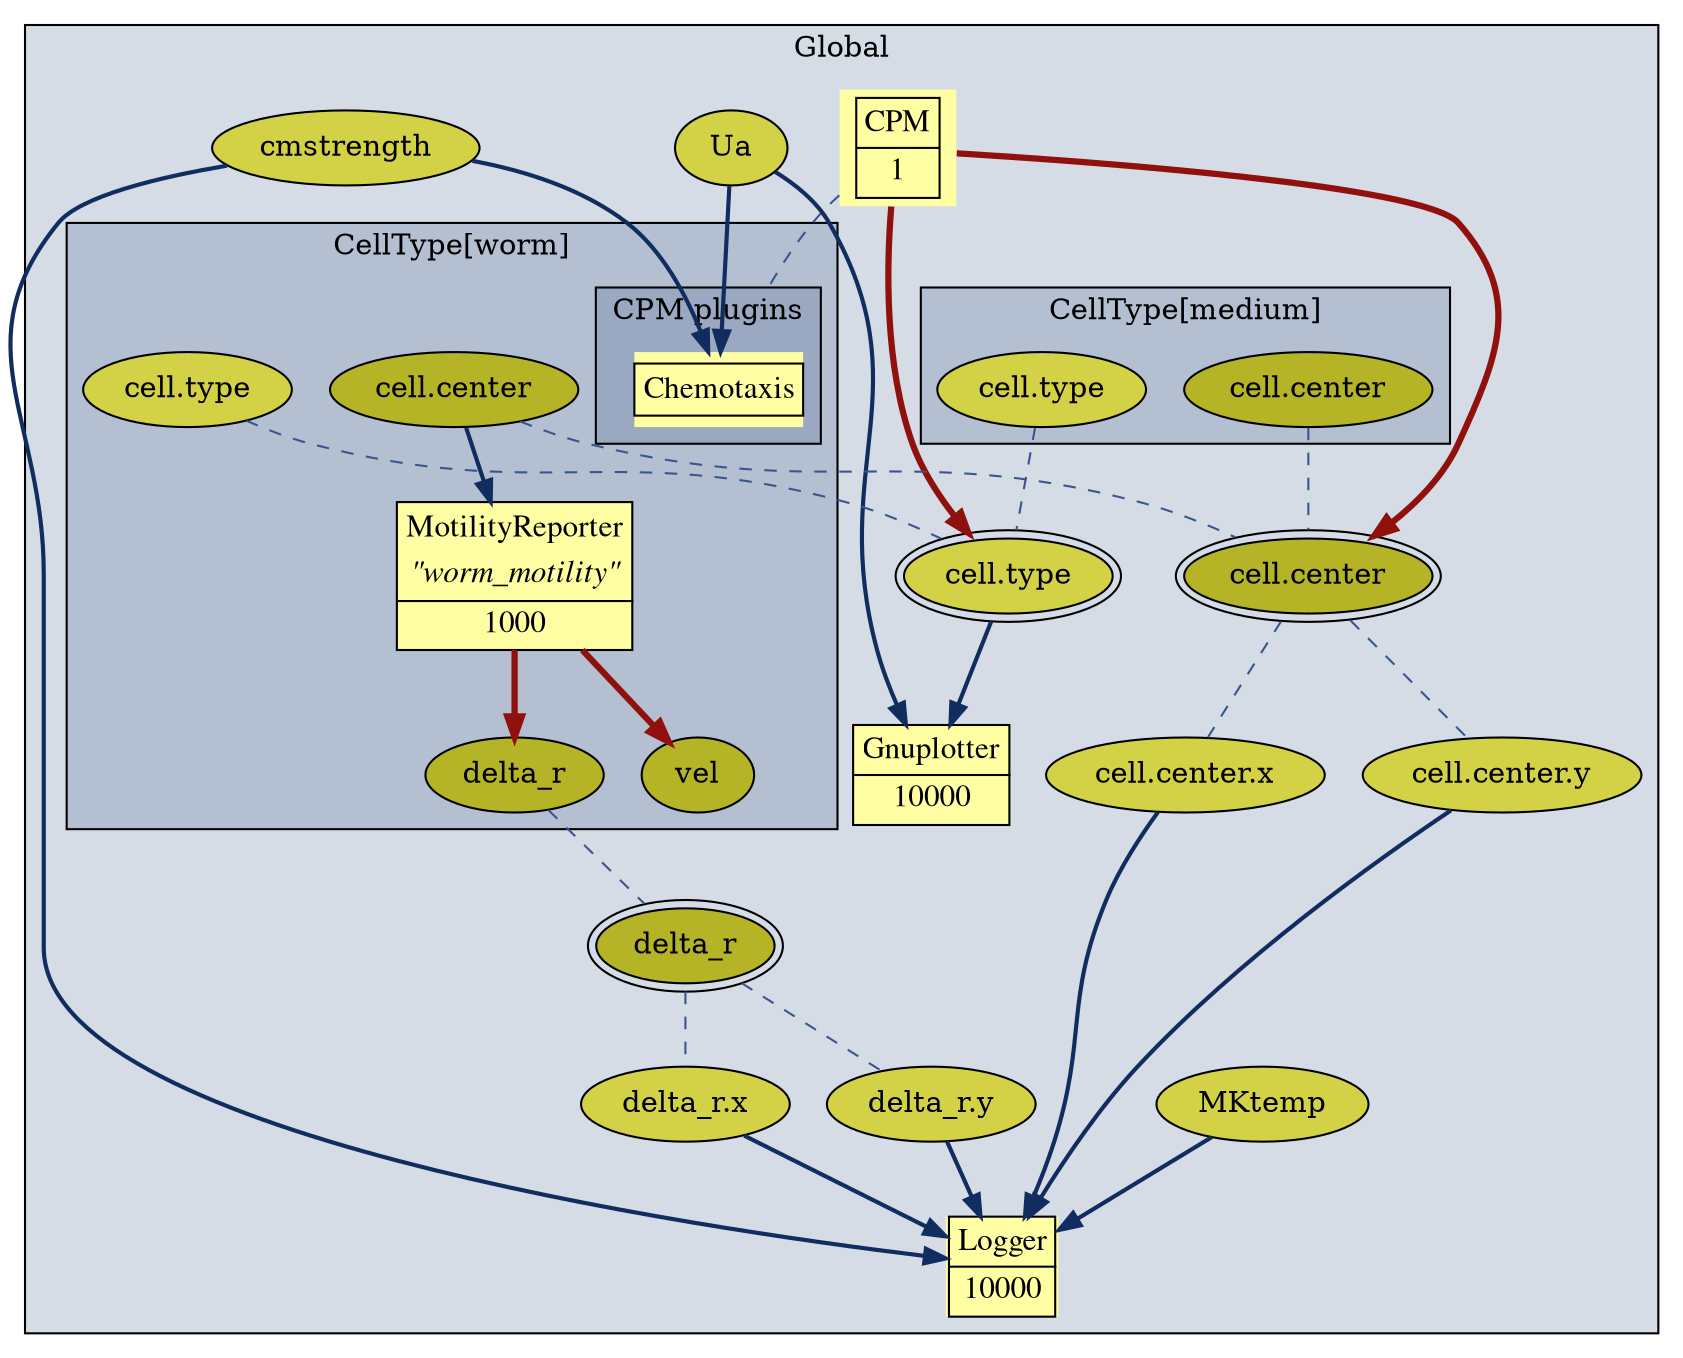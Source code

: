 digraph {
compound=true;
subgraph cluster{
labelloc="t";label="Global";bgcolor="#2341782f"
node[style=filled,fillcolor="#fffea3"]
CPM_0_1 [shape=plaintext, label=<<font face="times" point-size="15"><table cellborder="0" border="1" cellspacing="0" cellpadding="3">  <tr><td>CPM</td></tr><hr/><tr><td>1</td></tr></table></font>>, URL="morph://MorpheusModel/CPM" ]
Gnuplotter_0_10000[ shape=plaintext,  margin="0", label=<<font face="times" point-size="15"><table cellborder="0" border="1" cellspacing="0" cellpadding="3" align="center">
<tr><td>Gnuplotter</td></tr>
<hr/>
<tr><td>10000</td></tr></table></font>>, URL="morph://MorpheusModel/Analysis/Gnuplotter" ]
Logger_0_10000[ shape=plaintext,  margin="0", label=<<font face="times" point-size="15"><table cellborder="0" border="1" cellspacing="0" cellpadding="3" align="center">
<tr><td>Logger</td></tr>
<hr/>
<tr><td>10000</td></tr></table></font>>, URL="morph://MorpheusModel/Analysis/Logger" ]
MKtemp_0[label="MKtemp", fillcolor="#d3d247", URL="morph://MorpheusModel/Global/Constant[3]"]
Ua_0[label="Ua", fillcolor="#d3d247", URL="morph://MorpheusModel/Global/Field"]
cell_center_0[label="cell.center", fillcolor="#b5b426",peripheries=2]
cell_center_x_0[label="cell.center.x", fillcolor="#d3d247"]
cell_center_y_0[label="cell.center.y", fillcolor="#d3d247"]
cell_type_0[label="cell.type", fillcolor="#d3d247",peripheries=2]
cmstrength_0[label="cmstrength", fillcolor="#d3d247", URL="morph://MorpheusModel/Global/Constant[4]"]
delta_r_0[label="delta_r", fillcolor="#b5b426",peripheries=2]
delta_r_x_0[label="delta_r.x", fillcolor="#d3d247"]
delta_r_y_0[label="delta_r.y", fillcolor="#d3d247"]
subgraph cluster_1 {
label="CellType[worm]";
MotilityReporter_11480696856280444441[ shape=plaintext,  margin="0", label=<<font face="times" point-size="15"><table cellborder="0" border="1" cellspacing="0" cellpadding="3" align="center">
<tr><td>MotilityReporter</td></tr>
<tr><td><I>"worm_motility"</I></td></tr>
<hr/>
<tr><td>1000</td></tr></table></font>>, URL="morph://MorpheusModel/CellTypes/CellType[0]/MotilityReporter" ]
subgraph cluster_cpm1 {
label="CPM plugins";
Chemotaxis_1[ shape=plaintext,  margin="0", label=<<font face="times" point-size="15"><table cellborder="0" border="1" cellspacing="0" cellpadding="3" align="center" >
  <tr><td>Chemotaxis</td></tr>
</table></font>>, URL="morph://MorpheusModel/CellTypes/CellType[0]/Chemotaxis"];
}
cell_center_1[label="cell.center", fillcolor="#b5b426"]
cell_type_1[label="cell.type", fillcolor="#d3d247", URL="morph://MorpheusModel/CellTypes/CellType[0]"]
delta_r_1[label="delta_r", fillcolor="#b5b426", URL="morph://MorpheusModel/CellTypes/CellType[0]/PropertyVector[1]"]
vel_1[label="vel", fillcolor="#b5b426", URL="morph://MorpheusModel/CellTypes/CellType[0]/PropertyVector[0]"]
}
subgraph cluster_2 {
label="CellType[medium]";
cell_center_2[label="cell.center", fillcolor="#b5b426"]
cell_type_2[label="cell.type", fillcolor="#d3d247", URL="morph://MorpheusModel/CellTypes/CellType[1]"]
}
subgraph cluster_3 {
label="CellType[Medium]";
}
}
CPM_0_1 -> Chemotaxis_1 [dir=none, style="dashed", penwidth=1, color="#38568c",lhead=cluster_cpm1] 

CPM_0_1 -> cell_center_0 [penwidth=3, color="#8f100d"] 

CPM_0_1 -> cell_type_0 [penwidth=3, color="#8f100d"] 

MKtemp_0 -> Logger_0_10000 [penwidth=2, color="#112c5f"] 

MotilityReporter_11480696856280444441 -> delta_r_1 [penwidth=3, color="#8f100d"] 

MotilityReporter_11480696856280444441 -> vel_1 [penwidth=3, color="#8f100d"] 

Ua_0 -> Chemotaxis_1 [penwidth=2, color="#112c5f"] 

Ua_0 -> Gnuplotter_0_10000 [penwidth=2, color="#112c5f"] 

cell_center_0 -> cell_center_x_0 [dir=none, style="dashed", penwidth=1, color="#38568c"] 

cell_center_0 -> cell_center_y_0 [dir=none, style="dashed", penwidth=1, color="#38568c"] 

cell_center_1 -> MotilityReporter_11480696856280444441 [penwidth=2, color="#112c5f"] 

cell_center_1 -> cell_center_0 [dir=none, style="dashed", penwidth=1, color="#38568c"] 

cell_center_2 -> cell_center_0 [dir=none, style="dashed", penwidth=1, color="#38568c"] 

cell_center_x_0 -> Logger_0_10000 [penwidth=2, color="#112c5f"] 

cell_center_y_0 -> Logger_0_10000 [penwidth=2, color="#112c5f"] 

cell_type_0 -> Gnuplotter_0_10000 [penwidth=2, color="#112c5f"] 

cell_type_1 -> cell_type_0 [dir=none, style="dashed", penwidth=1, color="#38568c"] 

cell_type_2 -> cell_type_0 [dir=none, style="dashed", penwidth=1, color="#38568c"] 

cmstrength_0 -> Chemotaxis_1 [penwidth=2, color="#112c5f"] 

cmstrength_0 -> Logger_0_10000 [penwidth=2, color="#112c5f"] 

delta_r_0 -> delta_r_x_0 [dir=none, style="dashed", penwidth=1, color="#38568c"] 

delta_r_0 -> delta_r_y_0 [dir=none, style="dashed", penwidth=1, color="#38568c"] 

delta_r_1 -> delta_r_0 [dir=none, style="dashed", penwidth=1, color="#38568c"] 

delta_r_x_0 -> Logger_0_10000 [penwidth=2, color="#112c5f"] 

delta_r_y_0 -> Logger_0_10000 [penwidth=2, color="#112c5f"] 

}

